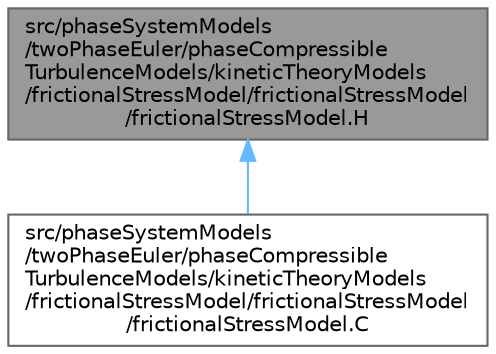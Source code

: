 digraph "src/phaseSystemModels/twoPhaseEuler/phaseCompressibleTurbulenceModels/kineticTheoryModels/frictionalStressModel/frictionalStressModel/frictionalStressModel.H"
{
 // LATEX_PDF_SIZE
  bgcolor="transparent";
  edge [fontname=Helvetica,fontsize=10,labelfontname=Helvetica,labelfontsize=10];
  node [fontname=Helvetica,fontsize=10,shape=box,height=0.2,width=0.4];
  Node1 [id="Node000001",label="src/phaseSystemModels\l/twoPhaseEuler/phaseCompressible\lTurbulenceModels/kineticTheoryModels\l/frictionalStressModel/frictionalStressModel\l/frictionalStressModel.H",height=0.2,width=0.4,color="gray40", fillcolor="grey60", style="filled", fontcolor="black",tooltip=" "];
  Node1 -> Node2 [id="edge1_Node000001_Node000002",dir="back",color="steelblue1",style="solid",tooltip=" "];
  Node2 [id="Node000002",label="src/phaseSystemModels\l/twoPhaseEuler/phaseCompressible\lTurbulenceModels/kineticTheoryModels\l/frictionalStressModel/frictionalStressModel\l/frictionalStressModel.C",height=0.2,width=0.4,color="grey40", fillcolor="white", style="filled",URL="$twoPhaseEuler_2phaseCompressibleTurbulenceModels_2kineticTheoryModels_2frictionalStressModel_2fr38bd1fca284139ae42a52dae9ef8e207.html",tooltip=" "];
}
